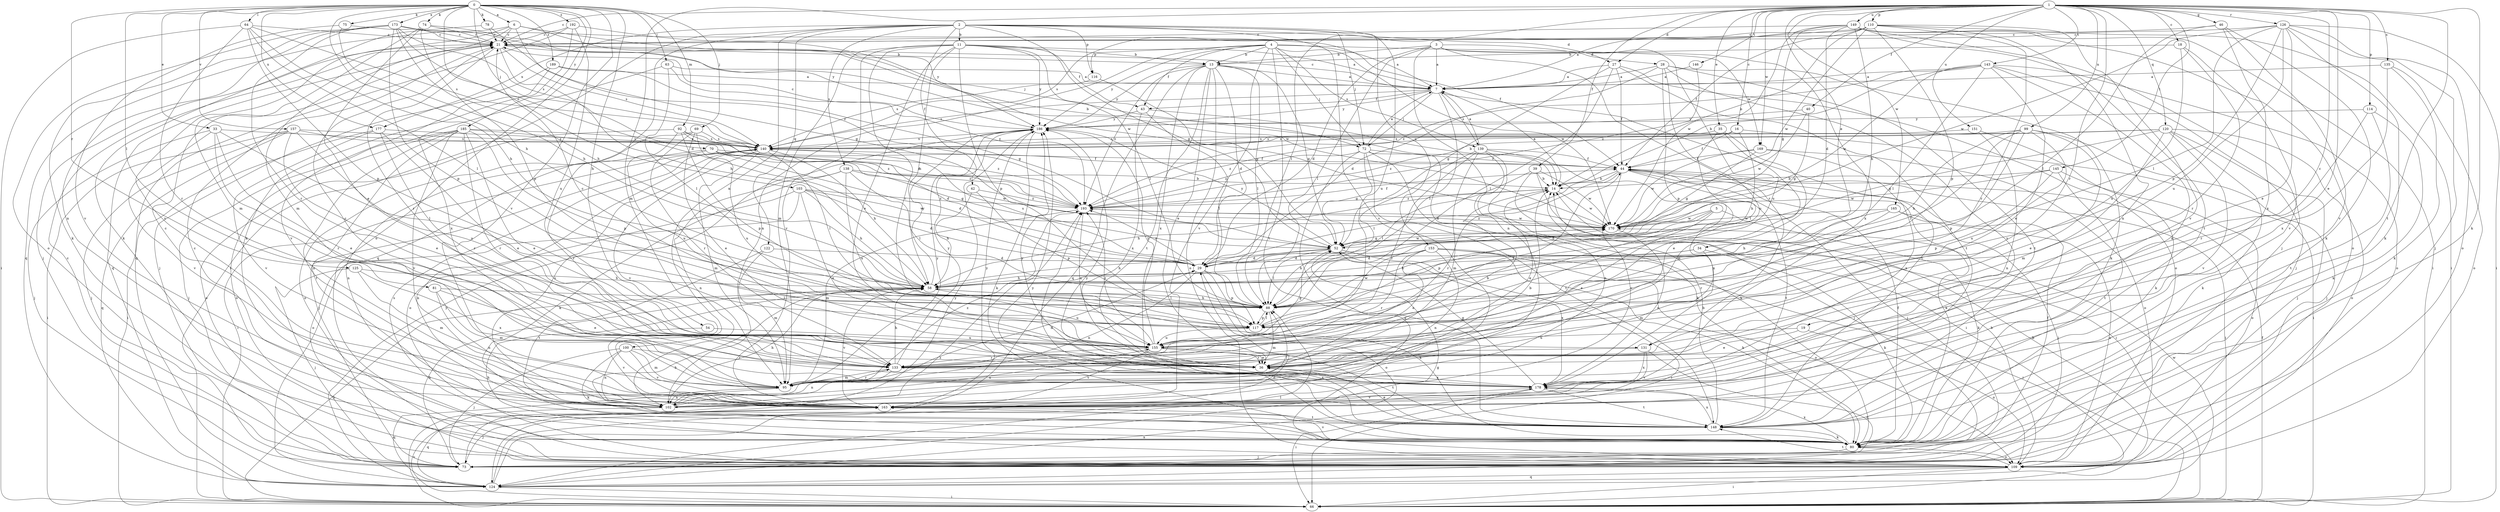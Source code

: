 strict digraph  {
0;
1;
2;
3;
4;
5;
6;
7;
11;
13;
14;
16;
18;
19;
21;
27;
28;
29;
33;
34;
35;
36;
39;
40;
42;
43;
44;
46;
52;
54;
58;
63;
64;
66;
69;
70;
72;
73;
74;
75;
78;
80;
81;
88;
92;
95;
99;
100;
102;
103;
109;
110;
114;
116;
117;
120;
122;
124;
125;
126;
131;
133;
135;
138;
139;
140;
143;
145;
146;
148;
149;
151;
153;
155;
157;
163;
165;
169;
170;
173;
177;
178;
185;
186;
189;
192;
193;
0 -> 6  [label=a];
0 -> 33  [label=e];
0 -> 54  [label=h];
0 -> 58  [label=h];
0 -> 63  [label=i];
0 -> 64  [label=i];
0 -> 69  [label=j];
0 -> 70  [label=j];
0 -> 74  [label=k];
0 -> 75  [label=k];
0 -> 78  [label=k];
0 -> 81  [label=l];
0 -> 92  [label=m];
0 -> 103  [label=o];
0 -> 109  [label=o];
0 -> 125  [label=r];
0 -> 157  [label=v];
0 -> 163  [label=v];
0 -> 173  [label=x];
0 -> 177  [label=x];
0 -> 185  [label=y];
0 -> 189  [label=z];
0 -> 192  [label=z];
1 -> 16  [label=c];
1 -> 18  [label=c];
1 -> 19  [label=c];
1 -> 21  [label=c];
1 -> 27  [label=d];
1 -> 34  [label=e];
1 -> 35  [label=e];
1 -> 36  [label=e];
1 -> 39  [label=f];
1 -> 40  [label=f];
1 -> 46  [label=g];
1 -> 80  [label=k];
1 -> 88  [label=l];
1 -> 95  [label=m];
1 -> 99  [label=n];
1 -> 110  [label=p];
1 -> 114  [label=p];
1 -> 120  [label=q];
1 -> 126  [label=r];
1 -> 131  [label=r];
1 -> 135  [label=s];
1 -> 143  [label=t];
1 -> 145  [label=t];
1 -> 146  [label=t];
1 -> 148  [label=t];
1 -> 149  [label=u];
1 -> 151  [label=u];
1 -> 165  [label=w];
1 -> 169  [label=w];
2 -> 11  [label=b];
2 -> 27  [label=d];
2 -> 42  [label=f];
2 -> 52  [label=g];
2 -> 66  [label=i];
2 -> 72  [label=j];
2 -> 100  [label=n];
2 -> 116  [label=p];
2 -> 122  [label=q];
2 -> 124  [label=q];
2 -> 138  [label=s];
2 -> 153  [label=u];
2 -> 155  [label=u];
2 -> 163  [label=v];
2 -> 177  [label=x];
3 -> 7  [label=a];
3 -> 13  [label=b];
3 -> 28  [label=d];
3 -> 29  [label=d];
3 -> 88  [label=l];
3 -> 102  [label=n];
3 -> 131  [label=r];
3 -> 155  [label=u];
3 -> 178  [label=x];
4 -> 7  [label=a];
4 -> 13  [label=b];
4 -> 43  [label=f];
4 -> 72  [label=j];
4 -> 102  [label=n];
4 -> 116  [label=p];
4 -> 139  [label=s];
4 -> 148  [label=t];
4 -> 163  [label=v];
4 -> 169  [label=w];
4 -> 170  [label=w];
4 -> 186  [label=y];
5 -> 29  [label=d];
5 -> 36  [label=e];
5 -> 80  [label=k];
5 -> 117  [label=p];
5 -> 170  [label=w];
6 -> 21  [label=c];
6 -> 52  [label=g];
6 -> 72  [label=j];
6 -> 95  [label=m];
6 -> 124  [label=q];
6 -> 163  [label=v];
6 -> 170  [label=w];
7 -> 21  [label=c];
7 -> 43  [label=f];
7 -> 72  [label=j];
7 -> 88  [label=l];
7 -> 139  [label=s];
7 -> 140  [label=s];
7 -> 148  [label=t];
7 -> 186  [label=y];
11 -> 7  [label=a];
11 -> 13  [label=b];
11 -> 36  [label=e];
11 -> 43  [label=f];
11 -> 58  [label=h];
11 -> 88  [label=l];
11 -> 95  [label=m];
11 -> 117  [label=p];
11 -> 131  [label=r];
11 -> 163  [label=v];
11 -> 186  [label=y];
13 -> 7  [label=a];
13 -> 29  [label=d];
13 -> 36  [label=e];
13 -> 52  [label=g];
13 -> 88  [label=l];
13 -> 109  [label=o];
13 -> 124  [label=q];
13 -> 148  [label=t];
13 -> 178  [label=x];
13 -> 186  [label=y];
13 -> 193  [label=z];
14 -> 7  [label=a];
14 -> 36  [label=e];
14 -> 58  [label=h];
14 -> 170  [label=w];
14 -> 193  [label=z];
16 -> 44  [label=f];
16 -> 58  [label=h];
16 -> 66  [label=i];
16 -> 140  [label=s];
16 -> 193  [label=z];
18 -> 13  [label=b];
18 -> 133  [label=r];
18 -> 155  [label=u];
18 -> 163  [label=v];
19 -> 36  [label=e];
19 -> 109  [label=o];
19 -> 155  [label=u];
21 -> 13  [label=b];
21 -> 58  [label=h];
21 -> 73  [label=j];
21 -> 124  [label=q];
21 -> 133  [label=r];
21 -> 140  [label=s];
21 -> 170  [label=w];
27 -> 7  [label=a];
27 -> 44  [label=f];
27 -> 52  [label=g];
27 -> 88  [label=l];
27 -> 109  [label=o];
27 -> 148  [label=t];
28 -> 7  [label=a];
28 -> 29  [label=d];
28 -> 80  [label=k];
28 -> 117  [label=p];
28 -> 148  [label=t];
28 -> 155  [label=u];
28 -> 163  [label=v];
29 -> 58  [label=h];
29 -> 80  [label=k];
29 -> 102  [label=n];
29 -> 109  [label=o];
29 -> 117  [label=p];
29 -> 140  [label=s];
29 -> 193  [label=z];
33 -> 36  [label=e];
33 -> 73  [label=j];
33 -> 88  [label=l];
33 -> 133  [label=r];
33 -> 140  [label=s];
33 -> 163  [label=v];
34 -> 29  [label=d];
34 -> 58  [label=h];
34 -> 80  [label=k];
34 -> 95  [label=m];
35 -> 36  [label=e];
35 -> 88  [label=l];
35 -> 95  [label=m];
35 -> 140  [label=s];
36 -> 178  [label=x];
39 -> 14  [label=b];
39 -> 66  [label=i];
39 -> 73  [label=j];
39 -> 88  [label=l];
39 -> 170  [label=w];
40 -> 52  [label=g];
40 -> 170  [label=w];
40 -> 186  [label=y];
42 -> 58  [label=h];
42 -> 117  [label=p];
42 -> 193  [label=z];
43 -> 14  [label=b];
43 -> 88  [label=l];
43 -> 178  [label=x];
43 -> 186  [label=y];
44 -> 14  [label=b];
44 -> 29  [label=d];
44 -> 66  [label=i];
44 -> 73  [label=j];
44 -> 80  [label=k];
44 -> 133  [label=r];
44 -> 148  [label=t];
44 -> 163  [label=v];
46 -> 21  [label=c];
46 -> 80  [label=k];
46 -> 88  [label=l];
46 -> 163  [label=v];
46 -> 178  [label=x];
52 -> 29  [label=d];
52 -> 58  [label=h];
52 -> 66  [label=i];
52 -> 88  [label=l];
52 -> 170  [label=w];
52 -> 178  [label=x];
52 -> 186  [label=y];
54 -> 155  [label=u];
54 -> 163  [label=v];
58 -> 88  [label=l];
58 -> 155  [label=u];
58 -> 163  [label=v];
58 -> 186  [label=y];
63 -> 7  [label=a];
63 -> 88  [label=l];
63 -> 178  [label=x];
63 -> 193  [label=z];
64 -> 21  [label=c];
64 -> 58  [label=h];
64 -> 66  [label=i];
64 -> 88  [label=l];
64 -> 117  [label=p];
64 -> 133  [label=r];
64 -> 140  [label=s];
66 -> 44  [label=f];
66 -> 58  [label=h];
66 -> 163  [label=v];
66 -> 193  [label=z];
69 -> 36  [label=e];
69 -> 109  [label=o];
69 -> 133  [label=r];
69 -> 140  [label=s];
69 -> 155  [label=u];
70 -> 29  [label=d];
70 -> 44  [label=f];
70 -> 52  [label=g];
70 -> 102  [label=n];
70 -> 133  [label=r];
70 -> 193  [label=z];
72 -> 7  [label=a];
72 -> 44  [label=f];
72 -> 52  [label=g];
72 -> 66  [label=i];
72 -> 80  [label=k];
72 -> 124  [label=q];
72 -> 148  [label=t];
72 -> 193  [label=z];
73 -> 21  [label=c];
73 -> 44  [label=f];
73 -> 58  [label=h];
73 -> 186  [label=y];
74 -> 14  [label=b];
74 -> 21  [label=c];
74 -> 36  [label=e];
74 -> 95  [label=m];
74 -> 117  [label=p];
75 -> 21  [label=c];
75 -> 58  [label=h];
75 -> 163  [label=v];
78 -> 21  [label=c];
78 -> 80  [label=k];
78 -> 193  [label=z];
80 -> 21  [label=c];
80 -> 44  [label=f];
80 -> 58  [label=h];
80 -> 73  [label=j];
80 -> 109  [label=o];
80 -> 140  [label=s];
80 -> 163  [label=v];
80 -> 178  [label=x];
80 -> 186  [label=y];
81 -> 36  [label=e];
81 -> 88  [label=l];
81 -> 95  [label=m];
81 -> 102  [label=n];
88 -> 58  [label=h];
88 -> 95  [label=m];
88 -> 117  [label=p];
92 -> 29  [label=d];
92 -> 109  [label=o];
92 -> 117  [label=p];
92 -> 140  [label=s];
92 -> 155  [label=u];
92 -> 193  [label=z];
95 -> 14  [label=b];
95 -> 21  [label=c];
95 -> 29  [label=d];
95 -> 102  [label=n];
95 -> 124  [label=q];
95 -> 133  [label=r];
95 -> 186  [label=y];
99 -> 36  [label=e];
99 -> 58  [label=h];
99 -> 73  [label=j];
99 -> 88  [label=l];
99 -> 117  [label=p];
99 -> 140  [label=s];
99 -> 155  [label=u];
100 -> 73  [label=j];
100 -> 80  [label=k];
100 -> 95  [label=m];
100 -> 102  [label=n];
100 -> 133  [label=r];
100 -> 163  [label=v];
102 -> 21  [label=c];
102 -> 58  [label=h];
102 -> 88  [label=l];
102 -> 124  [label=q];
102 -> 140  [label=s];
102 -> 155  [label=u];
102 -> 193  [label=z];
103 -> 29  [label=d];
103 -> 36  [label=e];
103 -> 58  [label=h];
103 -> 102  [label=n];
103 -> 109  [label=o];
103 -> 170  [label=w];
103 -> 193  [label=z];
109 -> 14  [label=b];
109 -> 58  [label=h];
109 -> 66  [label=i];
109 -> 124  [label=q];
109 -> 148  [label=t];
110 -> 14  [label=b];
110 -> 21  [label=c];
110 -> 44  [label=f];
110 -> 66  [label=i];
110 -> 102  [label=n];
110 -> 117  [label=p];
110 -> 133  [label=r];
110 -> 140  [label=s];
110 -> 163  [label=v];
110 -> 170  [label=w];
114 -> 80  [label=k];
114 -> 133  [label=r];
114 -> 148  [label=t];
114 -> 186  [label=y];
116 -> 52  [label=g];
116 -> 140  [label=s];
117 -> 21  [label=c];
117 -> 88  [label=l];
117 -> 155  [label=u];
117 -> 170  [label=w];
120 -> 52  [label=g];
120 -> 73  [label=j];
120 -> 80  [label=k];
120 -> 95  [label=m];
120 -> 109  [label=o];
120 -> 140  [label=s];
120 -> 163  [label=v];
120 -> 193  [label=z];
122 -> 29  [label=d];
122 -> 95  [label=m];
122 -> 148  [label=t];
124 -> 14  [label=b];
124 -> 29  [label=d];
124 -> 52  [label=g];
124 -> 66  [label=i];
124 -> 88  [label=l];
124 -> 170  [label=w];
124 -> 178  [label=x];
124 -> 186  [label=y];
125 -> 58  [label=h];
125 -> 73  [label=j];
125 -> 95  [label=m];
125 -> 178  [label=x];
126 -> 21  [label=c];
126 -> 36  [label=e];
126 -> 66  [label=i];
126 -> 73  [label=j];
126 -> 80  [label=k];
126 -> 88  [label=l];
126 -> 109  [label=o];
126 -> 117  [label=p];
126 -> 155  [label=u];
126 -> 170  [label=w];
131 -> 124  [label=q];
131 -> 133  [label=r];
131 -> 163  [label=v];
131 -> 178  [label=x];
133 -> 14  [label=b];
133 -> 58  [label=h];
133 -> 95  [label=m];
133 -> 102  [label=n];
133 -> 178  [label=x];
133 -> 186  [label=y];
135 -> 7  [label=a];
135 -> 80  [label=k];
135 -> 109  [label=o];
135 -> 178  [label=x];
138 -> 14  [label=b];
138 -> 80  [label=k];
138 -> 88  [label=l];
138 -> 102  [label=n];
138 -> 155  [label=u];
138 -> 170  [label=w];
139 -> 7  [label=a];
139 -> 44  [label=f];
139 -> 80  [label=k];
139 -> 88  [label=l];
139 -> 95  [label=m];
139 -> 102  [label=n];
139 -> 133  [label=r];
139 -> 178  [label=x];
140 -> 44  [label=f];
140 -> 58  [label=h];
140 -> 66  [label=i];
140 -> 73  [label=j];
140 -> 88  [label=l];
140 -> 95  [label=m];
140 -> 109  [label=o];
140 -> 163  [label=v];
143 -> 7  [label=a];
143 -> 14  [label=b];
143 -> 36  [label=e];
143 -> 73  [label=j];
143 -> 88  [label=l];
143 -> 102  [label=n];
143 -> 109  [label=o];
143 -> 170  [label=w];
143 -> 193  [label=z];
145 -> 14  [label=b];
145 -> 109  [label=o];
145 -> 117  [label=p];
145 -> 148  [label=t];
145 -> 170  [label=w];
146 -> 7  [label=a];
146 -> 193  [label=z];
148 -> 14  [label=b];
148 -> 36  [label=e];
148 -> 80  [label=k];
148 -> 178  [label=x];
148 -> 186  [label=y];
148 -> 193  [label=z];
149 -> 7  [label=a];
149 -> 21  [label=c];
149 -> 29  [label=d];
149 -> 52  [label=g];
149 -> 58  [label=h];
149 -> 66  [label=i];
149 -> 73  [label=j];
149 -> 109  [label=o];
149 -> 148  [label=t];
149 -> 170  [label=w];
151 -> 80  [label=k];
151 -> 102  [label=n];
151 -> 140  [label=s];
153 -> 29  [label=d];
153 -> 36  [label=e];
153 -> 58  [label=h];
153 -> 66  [label=i];
153 -> 80  [label=k];
153 -> 102  [label=n];
153 -> 109  [label=o];
153 -> 133  [label=r];
155 -> 36  [label=e];
155 -> 44  [label=f];
155 -> 52  [label=g];
155 -> 133  [label=r];
155 -> 148  [label=t];
155 -> 163  [label=v];
155 -> 186  [label=y];
155 -> 193  [label=z];
157 -> 36  [label=e];
157 -> 66  [label=i];
157 -> 73  [label=j];
157 -> 124  [label=q];
157 -> 140  [label=s];
157 -> 155  [label=u];
157 -> 193  [label=z];
163 -> 73  [label=j];
163 -> 148  [label=t];
163 -> 186  [label=y];
165 -> 58  [label=h];
165 -> 73  [label=j];
165 -> 109  [label=o];
165 -> 133  [label=r];
165 -> 170  [label=w];
169 -> 44  [label=f];
169 -> 52  [label=g];
169 -> 109  [label=o];
169 -> 170  [label=w];
169 -> 178  [label=x];
170 -> 52  [label=g];
170 -> 178  [label=x];
170 -> 193  [label=z];
173 -> 21  [label=c];
173 -> 29  [label=d];
173 -> 44  [label=f];
173 -> 58  [label=h];
173 -> 80  [label=k];
173 -> 102  [label=n];
173 -> 109  [label=o];
173 -> 117  [label=p];
173 -> 133  [label=r];
173 -> 140  [label=s];
173 -> 186  [label=y];
177 -> 36  [label=e];
177 -> 66  [label=i];
177 -> 133  [label=r];
177 -> 140  [label=s];
177 -> 163  [label=v];
178 -> 52  [label=g];
178 -> 66  [label=i];
178 -> 148  [label=t];
178 -> 163  [label=v];
178 -> 186  [label=y];
185 -> 36  [label=e];
185 -> 73  [label=j];
185 -> 102  [label=n];
185 -> 109  [label=o];
185 -> 117  [label=p];
185 -> 133  [label=r];
185 -> 140  [label=s];
185 -> 148  [label=t];
185 -> 163  [label=v];
185 -> 193  [label=z];
186 -> 21  [label=c];
186 -> 80  [label=k];
186 -> 140  [label=s];
189 -> 7  [label=a];
189 -> 52  [label=g];
189 -> 73  [label=j];
189 -> 163  [label=v];
192 -> 21  [label=c];
192 -> 80  [label=k];
192 -> 124  [label=q];
192 -> 155  [label=u];
192 -> 186  [label=y];
193 -> 44  [label=f];
193 -> 95  [label=m];
193 -> 155  [label=u];
193 -> 170  [label=w];
}
